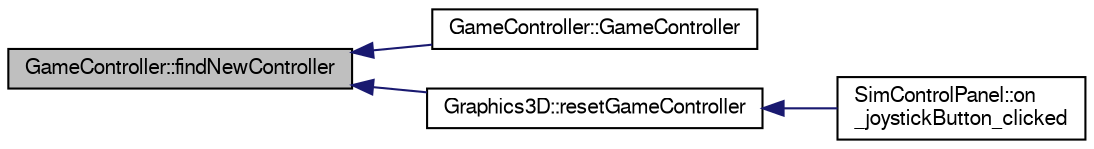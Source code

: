 digraph "GameController::findNewController"
{
  edge [fontname="FreeSans",fontsize="10",labelfontname="FreeSans",labelfontsize="10"];
  node [fontname="FreeSans",fontsize="10",shape=record];
  rankdir="LR";
  Node1 [label="GameController::findNewController",height=0.2,width=0.4,color="black", fillcolor="grey75", style="filled", fontcolor="black"];
  Node1 -> Node2 [dir="back",color="midnightblue",fontsize="10",style="solid",fontname="FreeSans"];
  Node2 [label="GameController::GameController",height=0.2,width=0.4,color="black", fillcolor="white", style="filled",URL="$d1/d8b/class_game_controller.html#ac4a5f18814c1f310079e7c0405b1d298"];
  Node1 -> Node3 [dir="back",color="midnightblue",fontsize="10",style="solid",fontname="FreeSans"];
  Node3 [label="Graphics3D::resetGameController",height=0.2,width=0.4,color="black", fillcolor="white", style="filled",URL="$de/d6f/class_graphics3_d.html#a223a0a4354b534d1d264e50f70ce284f"];
  Node3 -> Node4 [dir="back",color="midnightblue",fontsize="10",style="solid",fontname="FreeSans"];
  Node4 [label="SimControlPanel::on\l_joystickButton_clicked",height=0.2,width=0.4,color="black", fillcolor="white", style="filled",URL="$d1/d22/class_sim_control_panel.html#aacc8230b4c29bc35ec7443643447bbf7"];
}
